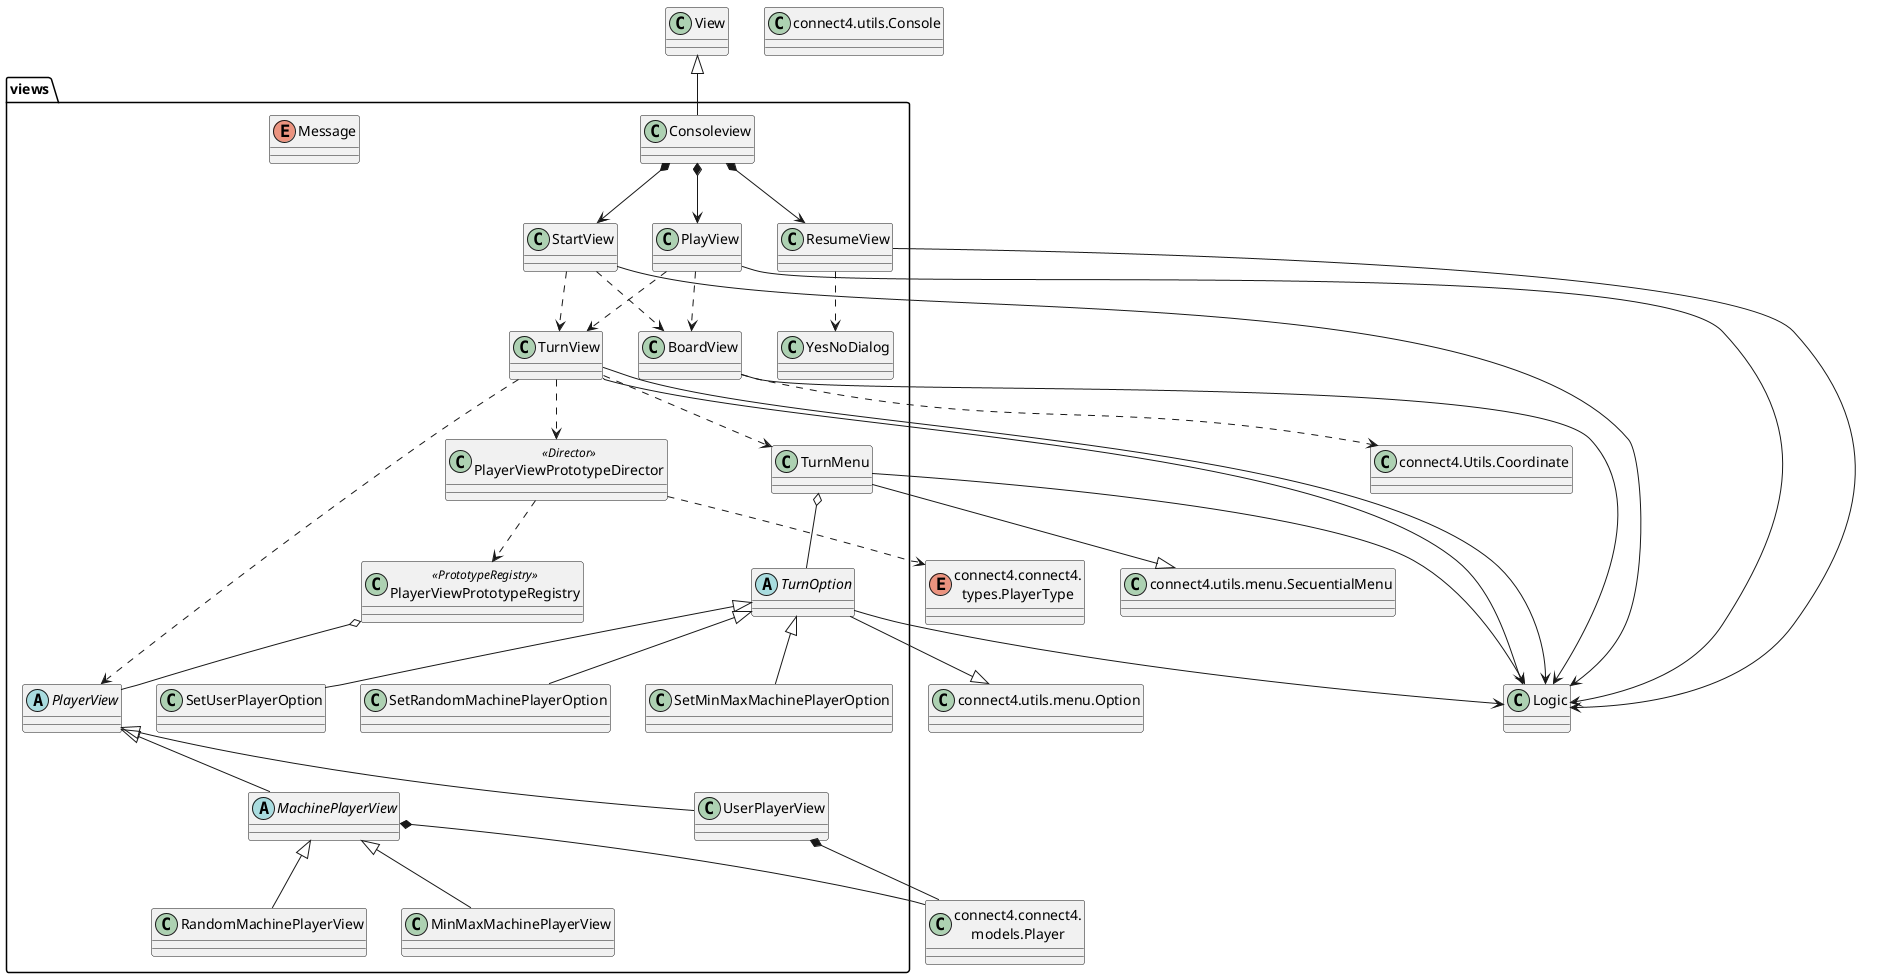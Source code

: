 @startuml connect4.connect4.views

class views.Consoleview
class views.StartView
class views.PlayView
class views.ResumeView
class views.BoardView
class views.TurnView
abstract class views.PlayerView
abstract class views.MachinePlayerView
class views.MinMaxMachinePlayerView
class views.RandomMachinePlayerView
class views.UserPlayerView
class views.TurnMenu
abstract class views.TurnOption
class views.SetRandomMachinePlayerOption
class views.SetMinMaxMachinePlayerOption
class views.SetUserPlayerOption
enum views.Message
class views.YesNoDialog
class views.PlayerViewPrototypeDirector <<Director>>
class views.PlayerViewPrototypeRegistry <<PrototypeRegistry>>

class View
View <|-- Consoleview 
Consoleview *--> StartView
Consoleview *--> PlayView
Consoleview *--> ResumeView

class Logic

StartView --> Logic
PlayView --> Logic
ResumeView --> Logic

StartView ..> TurnView
StartView ..> BoardView

PlayView ..> TurnView
PlayView ..> BoardView

ResumeView ..> YesNoDialog

TurnView ..> PlayerView

PlayerView <|-- UserPlayerView
PlayerView <|-- MachinePlayerView
MachinePlayerView <|-- MinMaxMachinePlayerView
MachinePlayerView <|-- RandomMachinePlayerView

TurnOption <|-- SetRandomMachinePlayerOption
TurnOption <|-- SetMinMaxMachinePlayerOption
TurnOption <|-- SetUserPlayerOption

TurnView ..> TurnMenu
TurnMenu o-- TurnOption
TurnView ..> PlayerViewPrototypeDirector

PlayerViewPrototypeDirector ..> PlayerViewPrototypeRegistry
PlayerViewPrototypeRegistry o-- PlayerView

class Option as "connect4.utils.menu.Option"
class SecuentialMenu as "connect4.utils.menu.SecuentialMenu"
class Coordinate as "connect4.Utils.Coordinate"
class Console as "connect4.utils.Console"
class Player as "connect4.connect4.\nmodels.Player"
enum PlayerType as "connect4.connect4.\ntypes.PlayerType"

TurnOption --|> Option
TurnMenu --|> SecuentialMenu
BoardView --> Logic
BoardView ..> Coordinate
MachinePlayerView *-- Player
UserPlayerView *-- Player
TurnView --> Logic
TurnView --> Logic
TurnMenu --> Logic
TurnOption --> Logic
PlayerViewPrototypeDirector ..> PlayerType


@enduml